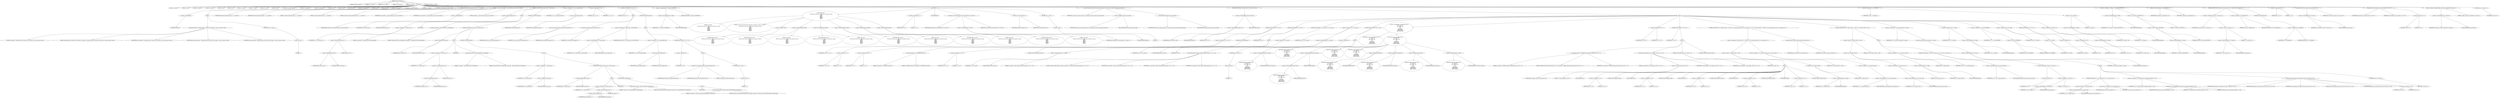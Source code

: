 digraph hostapd_notif_assoc {  
"1000123" [label = "(METHOD,hostapd_notif_assoc)" ]
"1000124" [label = "(PARAM,hostapd_data *hapd)" ]
"1000125" [label = "(PARAM,const u8 *addr)" ]
"1000126" [label = "(PARAM,const u8 *req_ies)" ]
"1000127" [label = "(PARAM,size_t req_ies_len)" ]
"1000128" [label = "(PARAM,int reassoc)" ]
"1000129" [label = "(BLOCK,,)" ]
"1000130" [label = "(LOCAL,v10: const u8 *)" ]
"1000131" [label = "(LOCAL,v11: size_t)" ]
"1000132" [label = "(LOCAL,v12: sta_info *)" ]
"1000133" [label = "(LOCAL,v13: sta_info *)" ]
"1000134" [label = "(LOCAL,v14: int)" ]
"1000135" [label = "(LOCAL,v15: int)" ]
"1000136" [label = "(LOCAL,v16: __int64)" ]
"1000137" [label = "(LOCAL,v17: __int64)" ]
"1000138" [label = "(LOCAL,v18: __int64)" ]
"1000139" [label = "(LOCAL,v19: bool)" ]
"1000140" [label = "(LOCAL,v20: wpa_state_machine *)" ]
"1000141" [label = "(LOCAL,v21: unsigned int)" ]
"1000142" [label = "(LOCAL,v22: unsigned int)" ]
"1000143" [label = "(LOCAL,v23: u8 *)" ]
"1000144" [label = "(LOCAL,v25: int)" ]
"1000145" [label = "(LOCAL,v26: u32)" ]
"1000146" [label = "(LOCAL,v27: unsigned int)" ]
"1000147" [label = "(LOCAL,v28: int)" ]
"1000148" [label = "(LOCAL,v29: int)" ]
"1000149" [label = "(LOCAL,v30: wpa_event)" ]
"1000150" [label = "(LOCAL,elems: ieee802_11_elems)" ]
"1000151" [label = "(LOCAL,buf: u8 [ 1064 ])" ]
"1000152" [label = "(CONTROL_STRUCTURE,if ( !addr ),if ( !addr ))" ]
"1000153" [label = "(<operator>.logicalNot,!addr)" ]
"1000154" [label = "(IDENTIFIER,addr,!addr)" ]
"1000155" [label = "(BLOCK,,)" ]
"1000156" [label = "(wpa_printf,wpa_printf(2, \"hostapd_notif_assoc: Skip event with no address\", req_ies, req_ies_len, reassoc))" ]
"1000157" [label = "(LITERAL,2,wpa_printf(2, \"hostapd_notif_assoc: Skip event with no address\", req_ies, req_ies_len, reassoc))" ]
"1000158" [label = "(LITERAL,\"hostapd_notif_assoc: Skip event with no address\",wpa_printf(2, \"hostapd_notif_assoc: Skip event with no address\", req_ies, req_ies_len, reassoc))" ]
"1000159" [label = "(IDENTIFIER,req_ies,wpa_printf(2, \"hostapd_notif_assoc: Skip event with no address\", req_ies, req_ies_len, reassoc))" ]
"1000160" [label = "(IDENTIFIER,req_ies_len,wpa_printf(2, \"hostapd_notif_assoc: Skip event with no address\", req_ies, req_ies_len, reassoc))" ]
"1000161" [label = "(IDENTIFIER,reassoc,wpa_printf(2, \"hostapd_notif_assoc: Skip event with no address\", req_ies, req_ies_len, reassoc))" ]
"1000162" [label = "(RETURN,return -1;,return -1;)" ]
"1000163" [label = "(<operator>.minus,-1)" ]
"1000164" [label = "(LITERAL,1,-1)" ]
"1000165" [label = "(hostapd_logger,hostapd_logger(hapd, addr, 1u, 2, \"associated\"))" ]
"1000166" [label = "(IDENTIFIER,hapd,hostapd_logger(hapd, addr, 1u, 2, \"associated\"))" ]
"1000167" [label = "(IDENTIFIER,addr,hostapd_logger(hapd, addr, 1u, 2, \"associated\"))" ]
"1000168" [label = "(LITERAL,1u,hostapd_logger(hapd, addr, 1u, 2, \"associated\"))" ]
"1000169" [label = "(LITERAL,2,hostapd_logger(hapd, addr, 1u, 2, \"associated\"))" ]
"1000170" [label = "(LITERAL,\"associated\",hostapd_logger(hapd, addr, 1u, 2, \"associated\"))" ]
"1000171" [label = "(ieee802_11_parse_elems,ieee802_11_parse_elems(req_ies, req_ies_len, &elems, 0))" ]
"1000172" [label = "(IDENTIFIER,req_ies,ieee802_11_parse_elems(req_ies, req_ies_len, &elems, 0))" ]
"1000173" [label = "(IDENTIFIER,req_ies_len,ieee802_11_parse_elems(req_ies, req_ies_len, &elems, 0))" ]
"1000174" [label = "(<operator>.addressOf,&elems)" ]
"1000175" [label = "(IDENTIFIER,elems,ieee802_11_parse_elems(req_ies, req_ies_len, &elems, 0))" ]
"1000176" [label = "(LITERAL,0,ieee802_11_parse_elems(req_ies, req_ies_len, &elems, 0))" ]
"1000177" [label = "(CONTROL_STRUCTURE,if ( elems.wps_ie ),if ( elems.wps_ie ))" ]
"1000178" [label = "(<operator>.fieldAccess,elems.wps_ie)" ]
"1000179" [label = "(IDENTIFIER,elems,if ( elems.wps_ie ))" ]
"1000180" [label = "(FIELD_IDENTIFIER,wps_ie,wps_ie)" ]
"1000181" [label = "(BLOCK,,)" ]
"1000182" [label = "(<operator>.assignment,v10 = elems.wps_ie - 2)" ]
"1000183" [label = "(IDENTIFIER,v10,v10 = elems.wps_ie - 2)" ]
"1000184" [label = "(<operator>.subtraction,elems.wps_ie - 2)" ]
"1000185" [label = "(<operator>.fieldAccess,elems.wps_ie)" ]
"1000186" [label = "(IDENTIFIER,elems,elems.wps_ie - 2)" ]
"1000187" [label = "(FIELD_IDENTIFIER,wps_ie,wps_ie)" ]
"1000188" [label = "(LITERAL,2,elems.wps_ie - 2)" ]
"1000189" [label = "(IDENTIFIER,L,)" ]
"1000190" [label = "(wpa_printf,wpa_printf(2, \"STA included WPS IE in (Re)AssocReq\"))" ]
"1000191" [label = "(LITERAL,2,wpa_printf(2, \"STA included WPS IE in (Re)AssocReq\"))" ]
"1000192" [label = "(LITERAL,\"STA included WPS IE in (Re)AssocReq\",wpa_printf(2, \"STA included WPS IE in (Re)AssocReq\"))" ]
"1000193" [label = "(CONTROL_STRUCTURE,else,else)" ]
"1000194" [label = "(CONTROL_STRUCTURE,if ( elems.rsn_ie ),if ( elems.rsn_ie ))" ]
"1000195" [label = "(<operator>.fieldAccess,elems.rsn_ie)" ]
"1000196" [label = "(IDENTIFIER,elems,if ( elems.rsn_ie ))" ]
"1000197" [label = "(FIELD_IDENTIFIER,rsn_ie,rsn_ie)" ]
"1000198" [label = "(BLOCK,,)" ]
"1000199" [label = "(<operator>.assignment,v10 = elems.rsn_ie - 2)" ]
"1000200" [label = "(IDENTIFIER,v10,v10 = elems.rsn_ie - 2)" ]
"1000201" [label = "(<operator>.subtraction,elems.rsn_ie - 2)" ]
"1000202" [label = "(<operator>.fieldAccess,elems.rsn_ie)" ]
"1000203" [label = "(IDENTIFIER,elems,elems.rsn_ie - 2)" ]
"1000204" [label = "(FIELD_IDENTIFIER,rsn_ie,rsn_ie)" ]
"1000205" [label = "(LITERAL,2,elems.rsn_ie - 2)" ]
"1000206" [label = "(IDENTIFIER,L,)" ]
"1000207" [label = "(wpa_printf,wpa_printf(2, \"STA included RSN IE in (Re)AssocReq\"))" ]
"1000208" [label = "(LITERAL,2,wpa_printf(2, \"STA included RSN IE in (Re)AssocReq\"))" ]
"1000209" [label = "(LITERAL,\"STA included RSN IE in (Re)AssocReq\",wpa_printf(2, \"STA included RSN IE in (Re)AssocReq\"))" ]
"1000210" [label = "(CONTROL_STRUCTURE,else,else)" ]
"1000211" [label = "(BLOCK,,)" ]
"1000212" [label = "(<operator>.assignment,v10 = elems.wpa_ie)" ]
"1000213" [label = "(IDENTIFIER,v10,v10 = elems.wpa_ie)" ]
"1000214" [label = "(<operator>.fieldAccess,elems.wpa_ie)" ]
"1000215" [label = "(IDENTIFIER,elems,v10 = elems.wpa_ie)" ]
"1000216" [label = "(FIELD_IDENTIFIER,wpa_ie,wpa_ie)" ]
"1000217" [label = "(CONTROL_STRUCTURE,if ( elems.wpa_ie ),if ( elems.wpa_ie ))" ]
"1000218" [label = "(<operator>.fieldAccess,elems.wpa_ie)" ]
"1000219" [label = "(IDENTIFIER,elems,if ( elems.wpa_ie ))" ]
"1000220" [label = "(FIELD_IDENTIFIER,wpa_ie,wpa_ie)" ]
"1000221" [label = "(BLOCK,,)" ]
"1000222" [label = "(<operator>.assignment,v10 = elems.wpa_ie - 2)" ]
"1000223" [label = "(IDENTIFIER,v10,v10 = elems.wpa_ie - 2)" ]
"1000224" [label = "(<operator>.subtraction,elems.wpa_ie - 2)" ]
"1000225" [label = "(<operator>.fieldAccess,elems.wpa_ie)" ]
"1000226" [label = "(IDENTIFIER,elems,elems.wpa_ie - 2)" ]
"1000227" [label = "(FIELD_IDENTIFIER,wpa_ie,wpa_ie)" ]
"1000228" [label = "(LITERAL,2,elems.wpa_ie - 2)" ]
"1000229" [label = "(IDENTIFIER,L,)" ]
"1000230" [label = "(wpa_printf,wpa_printf(2, \"STA included WPA IE in (Re)AssocReq\"))" ]
"1000231" [label = "(LITERAL,2,wpa_printf(2, \"STA included WPA IE in (Re)AssocReq\"))" ]
"1000232" [label = "(LITERAL,\"STA included WPA IE in (Re)AssocReq\",wpa_printf(2, \"STA included WPA IE in (Re)AssocReq\"))" ]
"1000233" [label = "(CONTROL_STRUCTURE,else,else)" ]
"1000234" [label = "(BLOCK,,)" ]
"1000235" [label = "(IDENTIFIER,L,)" ]
"1000236" [label = "(wpa_printf,wpa_printf(2, \"STA did not include WPS/RSN/WPA IE in (Re)AssocReq\"))" ]
"1000237" [label = "(LITERAL,2,wpa_printf(2, \"STA did not include WPS/RSN/WPA IE in (Re)AssocReq\"))" ]
"1000238" [label = "(LITERAL,\"STA did not include WPS/RSN/WPA IE in (Re)AssocReq\",wpa_printf(2, \"STA did not include WPS/RSN/WPA IE in (Re)AssocReq\"))" ]
"1000239" [label = "(<operator>.assignment,v12 = ap_get_sta(hapd, addr))" ]
"1000240" [label = "(IDENTIFIER,v12,v12 = ap_get_sta(hapd, addr))" ]
"1000241" [label = "(ap_get_sta,ap_get_sta(hapd, addr))" ]
"1000242" [label = "(IDENTIFIER,hapd,ap_get_sta(hapd, addr))" ]
"1000243" [label = "(IDENTIFIER,addr,ap_get_sta(hapd, addr))" ]
"1000244" [label = "(<operator>.assignment,v13 = v12)" ]
"1000245" [label = "(IDENTIFIER,v13,v13 = v12)" ]
"1000246" [label = "(IDENTIFIER,v12,v13 = v12)" ]
"1000247" [label = "(CONTROL_STRUCTURE,if ( v12 ),if ( v12 ))" ]
"1000248" [label = "(IDENTIFIER,v12,if ( v12 ))" ]
"1000249" [label = "(BLOCK,,)" ]
"1000250" [label = "(ap_sta_no_session_timeout,ap_sta_no_session_timeout(hapd, v12))" ]
"1000251" [label = "(IDENTIFIER,hapd,ap_sta_no_session_timeout(hapd, v12))" ]
"1000252" [label = "(IDENTIFIER,v12,ap_sta_no_session_timeout(hapd, v12))" ]
"1000253" [label = "(accounting_sta_stop,accounting_sta_stop(hapd, v13))" ]
"1000254" [label = "(IDENTIFIER,hapd,accounting_sta_stop(hapd, v13))" ]
"1000255" [label = "(IDENTIFIER,v13,accounting_sta_stop(hapd, v13))" ]
"1000256" [label = "(<operator>.assignment,v13->timeout_next = STA_NULLFUNC)" ]
"1000257" [label = "(<operator>.indirectFieldAccess,v13->timeout_next)" ]
"1000258" [label = "(IDENTIFIER,v13,v13->timeout_next = STA_NULLFUNC)" ]
"1000259" [label = "(FIELD_IDENTIFIER,timeout_next,timeout_next)" ]
"1000260" [label = "(IDENTIFIER,STA_NULLFUNC,v13->timeout_next = STA_NULLFUNC)" ]
"1000261" [label = "(CONTROL_STRUCTURE,else,else)" ]
"1000262" [label = "(BLOCK,,)" ]
"1000263" [label = "(<operator>.assignment,v13 = ap_sta_add(hapd, addr))" ]
"1000264" [label = "(IDENTIFIER,v13,v13 = ap_sta_add(hapd, addr))" ]
"1000265" [label = "(ap_sta_add,ap_sta_add(hapd, addr))" ]
"1000266" [label = "(IDENTIFIER,hapd,ap_sta_add(hapd, addr))" ]
"1000267" [label = "(IDENTIFIER,addr,ap_sta_add(hapd, addr))" ]
"1000268" [label = "(CONTROL_STRUCTURE,if ( !v13 ),if ( !v13 ))" ]
"1000269" [label = "(<operator>.logicalNot,!v13)" ]
"1000270" [label = "(IDENTIFIER,v13,!v13)" ]
"1000271" [label = "(BLOCK,,)" ]
"1000272" [label = "(hostapd_drv_sta_disassoc,hostapd_drv_sta_disassoc(hapd, addr, 5))" ]
"1000273" [label = "(IDENTIFIER,hapd,hostapd_drv_sta_disassoc(hapd, addr, 5))" ]
"1000274" [label = "(IDENTIFIER,addr,hostapd_drv_sta_disassoc(hapd, addr, 5))" ]
"1000275" [label = "(LITERAL,5,hostapd_drv_sta_disassoc(hapd, addr, 5))" ]
"1000276" [label = "(RETURN,return -1;,return -1;)" ]
"1000277" [label = "(<operator>.minus,-1)" ]
"1000278" [label = "(LITERAL,1,-1)" ]
"1000279" [label = "(<operators>.assignmentAnd,v13->flags &= 0xFFFECFFF)" ]
"1000280" [label = "(<operator>.indirectFieldAccess,v13->flags)" ]
"1000281" [label = "(IDENTIFIER,v13,v13->flags &= 0xFFFECFFF)" ]
"1000282" [label = "(FIELD_IDENTIFIER,flags,flags)" ]
"1000283" [label = "(LITERAL,0xFFFECFFF,v13->flags &= 0xFFFECFFF)" ]
"1000284" [label = "(BLOCK,,)" ]
"1000285" [label = "(wpa_printf,wpa_printf(\n      3,\n      \"STA %02x:%02x:%02x:%02x:%02x:%02x not allowed to connect\",\n      *addr,\n      addr[1],\n      addr[2],\n      addr[3],\n      addr[4],\n      addr[5]))" ]
"1000286" [label = "(LITERAL,3,wpa_printf(\n      3,\n      \"STA %02x:%02x:%02x:%02x:%02x:%02x not allowed to connect\",\n      *addr,\n      addr[1],\n      addr[2],\n      addr[3],\n      addr[4],\n      addr[5]))" ]
"1000287" [label = "(LITERAL,\"STA %02x:%02x:%02x:%02x:%02x:%02x not allowed to connect\",wpa_printf(\n      3,\n      \"STA %02x:%02x:%02x:%02x:%02x:%02x not allowed to connect\",\n      *addr,\n      addr[1],\n      addr[2],\n      addr[3],\n      addr[4],\n      addr[5]))" ]
"1000288" [label = "(<operator>.indirection,*addr)" ]
"1000289" [label = "(IDENTIFIER,addr,wpa_printf(\n      3,\n      \"STA %02x:%02x:%02x:%02x:%02x:%02x not allowed to connect\",\n      *addr,\n      addr[1],\n      addr[2],\n      addr[3],\n      addr[4],\n      addr[5]))" ]
"1000290" [label = "(<operator>.indirectIndexAccess,addr[1])" ]
"1000291" [label = "(IDENTIFIER,addr,wpa_printf(\n      3,\n      \"STA %02x:%02x:%02x:%02x:%02x:%02x not allowed to connect\",\n      *addr,\n      addr[1],\n      addr[2],\n      addr[3],\n      addr[4],\n      addr[5]))" ]
"1000292" [label = "(LITERAL,1,wpa_printf(\n      3,\n      \"STA %02x:%02x:%02x:%02x:%02x:%02x not allowed to connect\",\n      *addr,\n      addr[1],\n      addr[2],\n      addr[3],\n      addr[4],\n      addr[5]))" ]
"1000293" [label = "(<operator>.indirectIndexAccess,addr[2])" ]
"1000294" [label = "(IDENTIFIER,addr,wpa_printf(\n      3,\n      \"STA %02x:%02x:%02x:%02x:%02x:%02x not allowed to connect\",\n      *addr,\n      addr[1],\n      addr[2],\n      addr[3],\n      addr[4],\n      addr[5]))" ]
"1000295" [label = "(LITERAL,2,wpa_printf(\n      3,\n      \"STA %02x:%02x:%02x:%02x:%02x:%02x not allowed to connect\",\n      *addr,\n      addr[1],\n      addr[2],\n      addr[3],\n      addr[4],\n      addr[5]))" ]
"1000296" [label = "(<operator>.indirectIndexAccess,addr[3])" ]
"1000297" [label = "(IDENTIFIER,addr,wpa_printf(\n      3,\n      \"STA %02x:%02x:%02x:%02x:%02x:%02x not allowed to connect\",\n      *addr,\n      addr[1],\n      addr[2],\n      addr[3],\n      addr[4],\n      addr[5]))" ]
"1000298" [label = "(LITERAL,3,wpa_printf(\n      3,\n      \"STA %02x:%02x:%02x:%02x:%02x:%02x not allowed to connect\",\n      *addr,\n      addr[1],\n      addr[2],\n      addr[3],\n      addr[4],\n      addr[5]))" ]
"1000299" [label = "(<operator>.indirectIndexAccess,addr[4])" ]
"1000300" [label = "(IDENTIFIER,addr,wpa_printf(\n      3,\n      \"STA %02x:%02x:%02x:%02x:%02x:%02x not allowed to connect\",\n      *addr,\n      addr[1],\n      addr[2],\n      addr[3],\n      addr[4],\n      addr[5]))" ]
"1000301" [label = "(LITERAL,4,wpa_printf(\n      3,\n      \"STA %02x:%02x:%02x:%02x:%02x:%02x not allowed to connect\",\n      *addr,\n      addr[1],\n      addr[2],\n      addr[3],\n      addr[4],\n      addr[5]))" ]
"1000302" [label = "(<operator>.indirectIndexAccess,addr[5])" ]
"1000303" [label = "(IDENTIFIER,addr,wpa_printf(\n      3,\n      \"STA %02x:%02x:%02x:%02x:%02x:%02x not allowed to connect\",\n      *addr,\n      addr[1],\n      addr[2],\n      addr[3],\n      addr[4],\n      addr[5]))" ]
"1000304" [label = "(LITERAL,5,wpa_printf(\n      3,\n      \"STA %02x:%02x:%02x:%02x:%02x:%02x not allowed to connect\",\n      *addr,\n      addr[1],\n      addr[2],\n      addr[3],\n      addr[4],\n      addr[5]))" ]
"1000305" [label = "(<operator>.assignment,v14 = 1)" ]
"1000306" [label = "(IDENTIFIER,v14,v14 = 1)" ]
"1000307" [label = "(LITERAL,1,v14 = 1)" ]
"1000308" [label = "(JUMP_TARGET,fail)" ]
"1000309" [label = "(hostapd_drv_sta_disassoc,hostapd_drv_sta_disassoc(hapd, v13->addr, v14))" ]
"1000310" [label = "(IDENTIFIER,hapd,hostapd_drv_sta_disassoc(hapd, v13->addr, v14))" ]
"1000311" [label = "(<operator>.indirectFieldAccess,v13->addr)" ]
"1000312" [label = "(IDENTIFIER,v13,hostapd_drv_sta_disassoc(hapd, v13->addr, v14))" ]
"1000313" [label = "(FIELD_IDENTIFIER,addr,addr)" ]
"1000314" [label = "(IDENTIFIER,v14,hostapd_drv_sta_disassoc(hapd, v13->addr, v14))" ]
"1000315" [label = "(ap_free_sta,ap_free_sta(hapd, v13))" ]
"1000316" [label = "(IDENTIFIER,hapd,ap_free_sta(hapd, v13))" ]
"1000317" [label = "(IDENTIFIER,v13,ap_free_sta(hapd, v13))" ]
"1000318" [label = "(RETURN,return -1;,return -1;)" ]
"1000319" [label = "(<operator>.minus,-1)" ]
"1000320" [label = "(LITERAL,1,-1)" ]
"1000321" [label = "(ap_copy_sta_supp_op_classes,ap_copy_sta_supp_op_classes(v13, elems.supp_op_classes, elems.supp_op_classes_len))" ]
"1000322" [label = "(IDENTIFIER,v13,ap_copy_sta_supp_op_classes(v13, elems.supp_op_classes, elems.supp_op_classes_len))" ]
"1000323" [label = "(<operator>.fieldAccess,elems.supp_op_classes)" ]
"1000324" [label = "(IDENTIFIER,elems,ap_copy_sta_supp_op_classes(v13, elems.supp_op_classes, elems.supp_op_classes_len))" ]
"1000325" [label = "(FIELD_IDENTIFIER,supp_op_classes,supp_op_classes)" ]
"1000326" [label = "(<operator>.fieldAccess,elems.supp_op_classes_len)" ]
"1000327" [label = "(IDENTIFIER,elems,ap_copy_sta_supp_op_classes(v13, elems.supp_op_classes, elems.supp_op_classes_len))" ]
"1000328" [label = "(FIELD_IDENTIFIER,supp_op_classes_len,supp_op_classes_len)" ]
"1000329" [label = "(CONTROL_STRUCTURE,if ( hapd->conf->wpa ),if ( hapd->conf->wpa ))" ]
"1000330" [label = "(<operator>.indirectFieldAccess,hapd->conf->wpa)" ]
"1000331" [label = "(<operator>.indirectFieldAccess,hapd->conf)" ]
"1000332" [label = "(IDENTIFIER,hapd,if ( hapd->conf->wpa ))" ]
"1000333" [label = "(FIELD_IDENTIFIER,conf,conf)" ]
"1000334" [label = "(FIELD_IDENTIFIER,wpa,wpa)" ]
"1000335" [label = "(BLOCK,,)" ]
"1000336" [label = "(CONTROL_STRUCTURE,if ( v10 ),if ( v10 ))" ]
"1000337" [label = "(IDENTIFIER,v10,if ( v10 ))" ]
"1000338" [label = "(<operator>.assignment,v19 = v11 == 0)" ]
"1000339" [label = "(IDENTIFIER,v19,v19 = v11 == 0)" ]
"1000340" [label = "(<operator>.equals,v11 == 0)" ]
"1000341" [label = "(IDENTIFIER,v11,v11 == 0)" ]
"1000342" [label = "(LITERAL,0,v11 == 0)" ]
"1000343" [label = "(CONTROL_STRUCTURE,else,else)" ]
"1000344" [label = "(<operator>.assignment,v19 = 1)" ]
"1000345" [label = "(IDENTIFIER,v19,v19 = 1)" ]
"1000346" [label = "(LITERAL,1,v19 = 1)" ]
"1000347" [label = "(CONTROL_STRUCTURE,if ( v19 ),if ( v19 ))" ]
"1000348" [label = "(IDENTIFIER,v19,if ( v19 ))" ]
"1000349" [label = "(BLOCK,,)" ]
"1000350" [label = "(wpa_printf,wpa_printf(2, \"No WPA/RSN IE from STA\"))" ]
"1000351" [label = "(LITERAL,2,wpa_printf(2, \"No WPA/RSN IE from STA\"))" ]
"1000352" [label = "(LITERAL,\"No WPA/RSN IE from STA\",wpa_printf(2, \"No WPA/RSN IE from STA\"))" ]
"1000353" [label = "(<operator>.assignment,v14 = 13)" ]
"1000354" [label = "(IDENTIFIER,v14,v14 = 13)" ]
"1000355" [label = "(LITERAL,13,v14 = 13)" ]
"1000356" [label = "(CONTROL_STRUCTURE,goto fail;,goto fail;)" ]
"1000357" [label = "(CONTROL_STRUCTURE,if ( !v13->wpa_sm ),if ( !v13->wpa_sm ))" ]
"1000358" [label = "(<operator>.logicalNot,!v13->wpa_sm)" ]
"1000359" [label = "(<operator>.indirectFieldAccess,v13->wpa_sm)" ]
"1000360" [label = "(IDENTIFIER,v13,!v13->wpa_sm)" ]
"1000361" [label = "(FIELD_IDENTIFIER,wpa_sm,wpa_sm)" ]
"1000362" [label = "(<operator>.assignment,v20 = v13->wpa_sm)" ]
"1000363" [label = "(IDENTIFIER,v20,v20 = v13->wpa_sm)" ]
"1000364" [label = "(<operator>.indirectFieldAccess,v13->wpa_sm)" ]
"1000365" [label = "(IDENTIFIER,v13,v20 = v13->wpa_sm)" ]
"1000366" [label = "(FIELD_IDENTIFIER,wpa_sm,wpa_sm)" ]
"1000367" [label = "(CONTROL_STRUCTURE,if ( !v20 ),if ( !v20 ))" ]
"1000368" [label = "(<operator>.logicalNot,!v20)" ]
"1000369" [label = "(IDENTIFIER,v20,!v20)" ]
"1000370" [label = "(BLOCK,,)" ]
"1000371" [label = "(wpa_printf,wpa_printf(5, \"Failed to initialize WPA state machine\", v16, v17, v18))" ]
"1000372" [label = "(LITERAL,5,wpa_printf(5, \"Failed to initialize WPA state machine\", v16, v17, v18))" ]
"1000373" [label = "(LITERAL,\"Failed to initialize WPA state machine\",wpa_printf(5, \"Failed to initialize WPA state machine\", v16, v17, v18))" ]
"1000374" [label = "(IDENTIFIER,v16,wpa_printf(5, \"Failed to initialize WPA state machine\", v16, v17, v18))" ]
"1000375" [label = "(IDENTIFIER,v17,wpa_printf(5, \"Failed to initialize WPA state machine\", v16, v17, v18))" ]
"1000376" [label = "(IDENTIFIER,v18,wpa_printf(5, \"Failed to initialize WPA state machine\", v16, v17, v18))" ]
"1000377" [label = "(RETURN,return -1;,return -1;)" ]
"1000378" [label = "(<operator>.minus,-1)" ]
"1000379" [label = "(LITERAL,1,-1)" ]
"1000380" [label = "(<operator>.assignment,v21 = wpa_validate_wpa_ie(\n            hapd->wpa_auth,\n            v20,\n            hapd->iface->freq,\n            v10,\n            v11,\n            elems.mdie,\n            elems.mdie_len,\n            elems.owe_dh,\n            elems.owe_dh_len))" ]
"1000381" [label = "(IDENTIFIER,v21,v21 = wpa_validate_wpa_ie(\n            hapd->wpa_auth,\n            v20,\n            hapd->iface->freq,\n            v10,\n            v11,\n            elems.mdie,\n            elems.mdie_len,\n            elems.owe_dh,\n            elems.owe_dh_len))" ]
"1000382" [label = "(wpa_validate_wpa_ie,wpa_validate_wpa_ie(\n            hapd->wpa_auth,\n            v20,\n            hapd->iface->freq,\n            v10,\n            v11,\n            elems.mdie,\n            elems.mdie_len,\n            elems.owe_dh,\n            elems.owe_dh_len))" ]
"1000383" [label = "(<operator>.indirectFieldAccess,hapd->wpa_auth)" ]
"1000384" [label = "(IDENTIFIER,hapd,wpa_validate_wpa_ie(\n            hapd->wpa_auth,\n            v20,\n            hapd->iface->freq,\n            v10,\n            v11,\n            elems.mdie,\n            elems.mdie_len,\n            elems.owe_dh,\n            elems.owe_dh_len))" ]
"1000385" [label = "(FIELD_IDENTIFIER,wpa_auth,wpa_auth)" ]
"1000386" [label = "(IDENTIFIER,v20,wpa_validate_wpa_ie(\n            hapd->wpa_auth,\n            v20,\n            hapd->iface->freq,\n            v10,\n            v11,\n            elems.mdie,\n            elems.mdie_len,\n            elems.owe_dh,\n            elems.owe_dh_len))" ]
"1000387" [label = "(<operator>.indirectFieldAccess,hapd->iface->freq)" ]
"1000388" [label = "(<operator>.indirectFieldAccess,hapd->iface)" ]
"1000389" [label = "(IDENTIFIER,hapd,wpa_validate_wpa_ie(\n            hapd->wpa_auth,\n            v20,\n            hapd->iface->freq,\n            v10,\n            v11,\n            elems.mdie,\n            elems.mdie_len,\n            elems.owe_dh,\n            elems.owe_dh_len))" ]
"1000390" [label = "(FIELD_IDENTIFIER,iface,iface)" ]
"1000391" [label = "(FIELD_IDENTIFIER,freq,freq)" ]
"1000392" [label = "(IDENTIFIER,v10,wpa_validate_wpa_ie(\n            hapd->wpa_auth,\n            v20,\n            hapd->iface->freq,\n            v10,\n            v11,\n            elems.mdie,\n            elems.mdie_len,\n            elems.owe_dh,\n            elems.owe_dh_len))" ]
"1000393" [label = "(IDENTIFIER,v11,wpa_validate_wpa_ie(\n            hapd->wpa_auth,\n            v20,\n            hapd->iface->freq,\n            v10,\n            v11,\n            elems.mdie,\n            elems.mdie_len,\n            elems.owe_dh,\n            elems.owe_dh_len))" ]
"1000394" [label = "(<operator>.fieldAccess,elems.mdie)" ]
"1000395" [label = "(IDENTIFIER,elems,wpa_validate_wpa_ie(\n            hapd->wpa_auth,\n            v20,\n            hapd->iface->freq,\n            v10,\n            v11,\n            elems.mdie,\n            elems.mdie_len,\n            elems.owe_dh,\n            elems.owe_dh_len))" ]
"1000396" [label = "(FIELD_IDENTIFIER,mdie,mdie)" ]
"1000397" [label = "(<operator>.fieldAccess,elems.mdie_len)" ]
"1000398" [label = "(IDENTIFIER,elems,wpa_validate_wpa_ie(\n            hapd->wpa_auth,\n            v20,\n            hapd->iface->freq,\n            v10,\n            v11,\n            elems.mdie,\n            elems.mdie_len,\n            elems.owe_dh,\n            elems.owe_dh_len))" ]
"1000399" [label = "(FIELD_IDENTIFIER,mdie_len,mdie_len)" ]
"1000400" [label = "(<operator>.fieldAccess,elems.owe_dh)" ]
"1000401" [label = "(IDENTIFIER,elems,wpa_validate_wpa_ie(\n            hapd->wpa_auth,\n            v20,\n            hapd->iface->freq,\n            v10,\n            v11,\n            elems.mdie,\n            elems.mdie_len,\n            elems.owe_dh,\n            elems.owe_dh_len))" ]
"1000402" [label = "(FIELD_IDENTIFIER,owe_dh,owe_dh)" ]
"1000403" [label = "(<operator>.fieldAccess,elems.owe_dh_len)" ]
"1000404" [label = "(IDENTIFIER,elems,wpa_validate_wpa_ie(\n            hapd->wpa_auth,\n            v20,\n            hapd->iface->freq,\n            v10,\n            v11,\n            elems.mdie,\n            elems.mdie_len,\n            elems.owe_dh,\n            elems.owe_dh_len))" ]
"1000405" [label = "(FIELD_IDENTIFIER,owe_dh_len,owe_dh_len)" ]
"1000406" [label = "(<operator>.assignment,v22 = v21)" ]
"1000407" [label = "(IDENTIFIER,v22,v22 = v21)" ]
"1000408" [label = "(IDENTIFIER,v21,v22 = v21)" ]
"1000409" [label = "(CONTROL_STRUCTURE,if ( v21 ),if ( v21 ))" ]
"1000410" [label = "(IDENTIFIER,v21,if ( v21 ))" ]
"1000411" [label = "(BLOCK,,)" ]
"1000412" [label = "(wpa_printf,wpa_printf(2, \"WPA/RSN information element rejected? (res %u)\", v21))" ]
"1000413" [label = "(LITERAL,2,wpa_printf(2, \"WPA/RSN information element rejected? (res %u)\", v21))" ]
"1000414" [label = "(LITERAL,\"WPA/RSN information element rejected? (res %u)\",wpa_printf(2, \"WPA/RSN information element rejected? (res %u)\", v21))" ]
"1000415" [label = "(IDENTIFIER,v21,wpa_printf(2, \"WPA/RSN information element rejected? (res %u)\", v21))" ]
"1000416" [label = "(wpa_hexdump,wpa_hexdump(2, (const unsigned __int8 *)\"IE\", v10, v11))" ]
"1000417" [label = "(LITERAL,2,wpa_hexdump(2, (const unsigned __int8 *)\"IE\", v10, v11))" ]
"1000418" [label = "(<operator>.cast,(const unsigned __int8 *)\"IE\")" ]
"1000419" [label = "(UNKNOWN,const unsigned __int8 *,const unsigned __int8 *)" ]
"1000420" [label = "(LITERAL,\"IE\",(const unsigned __int8 *)\"IE\")" ]
"1000421" [label = "(IDENTIFIER,v10,wpa_hexdump(2, (const unsigned __int8 *)\"IE\", v10, v11))" ]
"1000422" [label = "(IDENTIFIER,v11,wpa_hexdump(2, (const unsigned __int8 *)\"IE\", v10, v11))" ]
"1000423" [label = "(CONTROL_STRUCTURE,switch ( v22 ),switch ( v22 ))" ]
"1000424" [label = "(IDENTIFIER,v22,switch ( v22 ))" ]
"1000425" [label = "(BLOCK,,)" ]
"1000426" [label = "(JUMP_TARGET,case 2u)" ]
"1000427" [label = "(<operator>.assignment,v14 = 18)" ]
"1000428" [label = "(IDENTIFIER,v14,v14 = 18)" ]
"1000429" [label = "(LITERAL,18,v14 = 18)" ]
"1000430" [label = "(CONTROL_STRUCTURE,break;,break;)" ]
"1000431" [label = "(JUMP_TARGET,case 3u)" ]
"1000432" [label = "(<operator>.assignment,v14 = 19)" ]
"1000433" [label = "(IDENTIFIER,v14,v14 = 19)" ]
"1000434" [label = "(LITERAL,19,v14 = 19)" ]
"1000435" [label = "(CONTROL_STRUCTURE,break;,break;)" ]
"1000436" [label = "(JUMP_TARGET,case 4u)" ]
"1000437" [label = "(<operator>.assignment,v14 = 20)" ]
"1000438" [label = "(IDENTIFIER,v14,v14 = 20)" ]
"1000439" [label = "(LITERAL,20,v14 = 20)" ]
"1000440" [label = "(CONTROL_STRUCTURE,break;,break;)" ]
"1000441" [label = "(JUMP_TARGET,case 8u)" ]
"1000442" [label = "(<operator>.assignment,v14 = 24)" ]
"1000443" [label = "(IDENTIFIER,v14,v14 = 24)" ]
"1000444" [label = "(LITERAL,24,v14 = 24)" ]
"1000445" [label = "(CONTROL_STRUCTURE,break;,break;)" ]
"1000446" [label = "(JUMP_TARGET,default)" ]
"1000447" [label = "(<operator>.assignment,v14 = 13)" ]
"1000448" [label = "(IDENTIFIER,v14,v14 = 13)" ]
"1000449" [label = "(LITERAL,13,v14 = 13)" ]
"1000450" [label = "(CONTROL_STRUCTURE,break;,break;)" ]
"1000451" [label = "(CONTROL_STRUCTURE,goto fail;,goto fail;)" ]
"1000452" [label = "(CONTROL_STRUCTURE,if ( (v13->flags & 0x402) == 1026 && !v13->sa_query_timed_out && v13->sa_query_count > 0 ),if ( (v13->flags & 0x402) == 1026 && !v13->sa_query_timed_out && v13->sa_query_count > 0 ))" ]
"1000453" [label = "(<operator>.logicalAnd,(v13->flags & 0x402) == 1026 && !v13->sa_query_timed_out && v13->sa_query_count > 0)" ]
"1000454" [label = "(<operator>.equals,(v13->flags & 0x402) == 1026)" ]
"1000455" [label = "(<operator>.and,v13->flags & 0x402)" ]
"1000456" [label = "(<operator>.indirectFieldAccess,v13->flags)" ]
"1000457" [label = "(IDENTIFIER,v13,v13->flags & 0x402)" ]
"1000458" [label = "(FIELD_IDENTIFIER,flags,flags)" ]
"1000459" [label = "(LITERAL,0x402,v13->flags & 0x402)" ]
"1000460" [label = "(LITERAL,1026,(v13->flags & 0x402) == 1026)" ]
"1000461" [label = "(<operator>.logicalAnd,!v13->sa_query_timed_out && v13->sa_query_count > 0)" ]
"1000462" [label = "(<operator>.logicalNot,!v13->sa_query_timed_out)" ]
"1000463" [label = "(<operator>.indirectFieldAccess,v13->sa_query_timed_out)" ]
"1000464" [label = "(IDENTIFIER,v13,!v13->sa_query_timed_out)" ]
"1000465" [label = "(FIELD_IDENTIFIER,sa_query_timed_out,sa_query_timed_out)" ]
"1000466" [label = "(<operator>.greaterThan,v13->sa_query_count > 0)" ]
"1000467" [label = "(<operator>.indirectFieldAccess,v13->sa_query_count)" ]
"1000468" [label = "(IDENTIFIER,v13,v13->sa_query_count > 0)" ]
"1000469" [label = "(FIELD_IDENTIFIER,sa_query_count,sa_query_count)" ]
"1000470" [label = "(LITERAL,0,v13->sa_query_count > 0)" ]
"1000471" [label = "(ap_check_sa_query_timeout,ap_check_sa_query_timeout(hapd, v13))" ]
"1000472" [label = "(IDENTIFIER,hapd,ap_check_sa_query_timeout(hapd, v13))" ]
"1000473" [label = "(IDENTIFIER,v13,ap_check_sa_query_timeout(hapd, v13))" ]
"1000474" [label = "(CONTROL_STRUCTURE,if ( (v13->flags & 0x402) == 1026 ),if ( (v13->flags & 0x402) == 1026 ))" ]
"1000475" [label = "(<operator>.equals,(v13->flags & 0x402) == 1026)" ]
"1000476" [label = "(<operator>.and,v13->flags & 0x402)" ]
"1000477" [label = "(<operator>.indirectFieldAccess,v13->flags)" ]
"1000478" [label = "(IDENTIFIER,v13,v13->flags & 0x402)" ]
"1000479" [label = "(FIELD_IDENTIFIER,flags,flags)" ]
"1000480" [label = "(LITERAL,0x402,v13->flags & 0x402)" ]
"1000481" [label = "(LITERAL,1026,(v13->flags & 0x402) == 1026)" ]
"1000482" [label = "(BLOCK,,)" ]
"1000483" [label = "(<operator>.assignment,v15 = v13->sa_query_timed_out)" ]
"1000484" [label = "(IDENTIFIER,v15,v15 = v13->sa_query_timed_out)" ]
"1000485" [label = "(<operator>.indirectFieldAccess,v13->sa_query_timed_out)" ]
"1000486" [label = "(IDENTIFIER,v13,v15 = v13->sa_query_timed_out)" ]
"1000487" [label = "(FIELD_IDENTIFIER,sa_query_timed_out,sa_query_timed_out)" ]
"1000488" [label = "(CONTROL_STRUCTURE,if ( !v15 && v13->auth_alg != 2 ),if ( !v15 && v13->auth_alg != 2 ))" ]
"1000489" [label = "(<operator>.logicalAnd,!v15 && v13->auth_alg != 2)" ]
"1000490" [label = "(<operator>.logicalNot,!v15)" ]
"1000491" [label = "(IDENTIFIER,v15,!v15)" ]
"1000492" [label = "(<operator>.notEquals,v13->auth_alg != 2)" ]
"1000493" [label = "(<operator>.indirectFieldAccess,v13->auth_alg)" ]
"1000494" [label = "(IDENTIFIER,v13,v13->auth_alg != 2)" ]
"1000495" [label = "(FIELD_IDENTIFIER,auth_alg,auth_alg)" ]
"1000496" [label = "(LITERAL,2,v13->auth_alg != 2)" ]
"1000497" [label = "(BLOCK,,)" ]
"1000498" [label = "(CONTROL_STRUCTURE,if ( !v13->sa_query_count ),if ( !v13->sa_query_count ))" ]
"1000499" [label = "(<operator>.logicalNot,!v13->sa_query_count)" ]
"1000500" [label = "(<operator>.indirectFieldAccess,v13->sa_query_count)" ]
"1000501" [label = "(IDENTIFIER,v13,!v13->sa_query_count)" ]
"1000502" [label = "(FIELD_IDENTIFIER,sa_query_count,sa_query_count)" ]
"1000503" [label = "(ap_sta_start_sa_query,ap_sta_start_sa_query(hapd, v13))" ]
"1000504" [label = "(IDENTIFIER,hapd,ap_sta_start_sa_query(hapd, v13))" ]
"1000505" [label = "(IDENTIFIER,v13,ap_sta_start_sa_query(hapd, v13))" ]
"1000506" [label = "(<operator>.assignment,v23 = hostapd_eid_assoc_comeback_time(hapd, v13, buf))" ]
"1000507" [label = "(IDENTIFIER,v23,v23 = hostapd_eid_assoc_comeback_time(hapd, v13, buf))" ]
"1000508" [label = "(hostapd_eid_assoc_comeback_time,hostapd_eid_assoc_comeback_time(hapd, v13, buf))" ]
"1000509" [label = "(IDENTIFIER,hapd,hostapd_eid_assoc_comeback_time(hapd, v13, buf))" ]
"1000510" [label = "(IDENTIFIER,v13,hostapd_eid_assoc_comeback_time(hapd, v13, buf))" ]
"1000511" [label = "(IDENTIFIER,buf,hostapd_eid_assoc_comeback_time(hapd, v13, buf))" ]
"1000512" [label = "(hostapd_sta_assoc,hostapd_sta_assoc(hapd, addr, reassoc, 0x1Eu, buf, v23 - buf))" ]
"1000513" [label = "(IDENTIFIER,hapd,hostapd_sta_assoc(hapd, addr, reassoc, 0x1Eu, buf, v23 - buf))" ]
"1000514" [label = "(IDENTIFIER,addr,hostapd_sta_assoc(hapd, addr, reassoc, 0x1Eu, buf, v23 - buf))" ]
"1000515" [label = "(IDENTIFIER,reassoc,hostapd_sta_assoc(hapd, addr, reassoc, 0x1Eu, buf, v23 - buf))" ]
"1000516" [label = "(LITERAL,0x1Eu,hostapd_sta_assoc(hapd, addr, reassoc, 0x1Eu, buf, v23 - buf))" ]
"1000517" [label = "(IDENTIFIER,buf,hostapd_sta_assoc(hapd, addr, reassoc, 0x1Eu, buf, v23 - buf))" ]
"1000518" [label = "(<operator>.subtraction,v23 - buf)" ]
"1000519" [label = "(IDENTIFIER,v23,v23 - buf)" ]
"1000520" [label = "(IDENTIFIER,buf,v23 - buf)" ]
"1000521" [label = "(RETURN,return v15;,return v15;)" ]
"1000522" [label = "(IDENTIFIER,v15,return v15;)" ]
"1000523" [label = "(<operator>.assignment,v25 = wpa_auth_uses_mfp(v13->wpa_sm))" ]
"1000524" [label = "(IDENTIFIER,v25,v25 = wpa_auth_uses_mfp(v13->wpa_sm))" ]
"1000525" [label = "(wpa_auth_uses_mfp,wpa_auth_uses_mfp(v13->wpa_sm))" ]
"1000526" [label = "(<operator>.indirectFieldAccess,v13->wpa_sm)" ]
"1000527" [label = "(IDENTIFIER,v13,wpa_auth_uses_mfp(v13->wpa_sm))" ]
"1000528" [label = "(FIELD_IDENTIFIER,wpa_sm,wpa_sm)" ]
"1000529" [label = "(<operator>.assignment,v26 = v13->flags)" ]
"1000530" [label = "(IDENTIFIER,v26,v26 = v13->flags)" ]
"1000531" [label = "(<operator>.indirectFieldAccess,v13->flags)" ]
"1000532" [label = "(IDENTIFIER,v13,v26 = v13->flags)" ]
"1000533" [label = "(FIELD_IDENTIFIER,flags,flags)" ]
"1000534" [label = "(<operator>.assignment,v27 = v26 & 0xFFFFFBFF)" ]
"1000535" [label = "(IDENTIFIER,v27,v27 = v26 & 0xFFFFFBFF)" ]
"1000536" [label = "(<operator>.and,v26 & 0xFFFFFBFF)" ]
"1000537" [label = "(IDENTIFIER,v26,v26 & 0xFFFFFBFF)" ]
"1000538" [label = "(LITERAL,0xFFFFFBFF,v26 & 0xFFFFFBFF)" ]
"1000539" [label = "(<operator>.assignment,v28 = v26 | 0x400)" ]
"1000540" [label = "(IDENTIFIER,v28,v28 = v26 | 0x400)" ]
"1000541" [label = "(<operator>.or,v26 | 0x400)" ]
"1000542" [label = "(IDENTIFIER,v26,v26 | 0x400)" ]
"1000543" [label = "(LITERAL,0x400,v26 | 0x400)" ]
"1000544" [label = "(CONTROL_STRUCTURE,if ( !v25 ),if ( !v25 ))" ]
"1000545" [label = "(<operator>.logicalNot,!v25)" ]
"1000546" [label = "(IDENTIFIER,v25,!v25)" ]
"1000547" [label = "(<operator>.assignment,v28 = v27)" ]
"1000548" [label = "(IDENTIFIER,v28,v28 = v27)" ]
"1000549" [label = "(IDENTIFIER,v27,v28 = v27)" ]
"1000550" [label = "(<operator>.assignment,v13->flags = v28)" ]
"1000551" [label = "(<operator>.indirectFieldAccess,v13->flags)" ]
"1000552" [label = "(IDENTIFIER,v13,v13->flags = v28)" ]
"1000553" [label = "(FIELD_IDENTIFIER,flags,flags)" ]
"1000554" [label = "(IDENTIFIER,v28,v13->flags = v28)" ]
"1000555" [label = "(<operator>.assignment,v29 = v13->flags & 2)" ]
"1000556" [label = "(IDENTIFIER,v29,v29 = v13->flags & 2)" ]
"1000557" [label = "(<operator>.and,v13->flags & 2)" ]
"1000558" [label = "(<operator>.indirectFieldAccess,v13->flags)" ]
"1000559" [label = "(IDENTIFIER,v13,v13->flags & 2)" ]
"1000560" [label = "(FIELD_IDENTIFIER,flags,flags)" ]
"1000561" [label = "(LITERAL,2,v13->flags & 2)" ]
"1000562" [label = "(<operator>.assignment,v13->flags = v13->flags & 0xFFF7FFFF | 3)" ]
"1000563" [label = "(<operator>.indirectFieldAccess,v13->flags)" ]
"1000564" [label = "(IDENTIFIER,v13,v13->flags = v13->flags & 0xFFF7FFFF | 3)" ]
"1000565" [label = "(FIELD_IDENTIFIER,flags,flags)" ]
"1000566" [label = "(<operator>.or,v13->flags & 0xFFF7FFFF | 3)" ]
"1000567" [label = "(<operator>.and,v13->flags & 0xFFF7FFFF)" ]
"1000568" [label = "(<operator>.indirectFieldAccess,v13->flags)" ]
"1000569" [label = "(IDENTIFIER,v13,v13->flags & 0xFFF7FFFF)" ]
"1000570" [label = "(FIELD_IDENTIFIER,flags,flags)" ]
"1000571" [label = "(LITERAL,0xFFF7FFFF,v13->flags & 0xFFF7FFFF)" ]
"1000572" [label = "(LITERAL,3,v13->flags & 0xFFF7FFFF | 3)" ]
"1000573" [label = "(hostapd_set_sta_flags,hostapd_set_sta_flags(hapd, v13))" ]
"1000574" [label = "(IDENTIFIER,hapd,hostapd_set_sta_flags(hapd, v13))" ]
"1000575" [label = "(IDENTIFIER,v13,hostapd_set_sta_flags(hapd, v13))" ]
"1000576" [label = "(CONTROL_STRUCTURE,if ( reassoc && v13->auth_alg == 2 ),if ( reassoc && v13->auth_alg == 2 ))" ]
"1000577" [label = "(<operator>.logicalAnd,reassoc && v13->auth_alg == 2)" ]
"1000578" [label = "(IDENTIFIER,reassoc,reassoc && v13->auth_alg == 2)" ]
"1000579" [label = "(<operator>.equals,v13->auth_alg == 2)" ]
"1000580" [label = "(<operator>.indirectFieldAccess,v13->auth_alg)" ]
"1000581" [label = "(IDENTIFIER,v13,v13->auth_alg == 2)" ]
"1000582" [label = "(FIELD_IDENTIFIER,auth_alg,auth_alg)" ]
"1000583" [label = "(LITERAL,2,v13->auth_alg == 2)" ]
"1000584" [label = "(<operator>.assignment,v30 = WPA_ASSOC_FT)" ]
"1000585" [label = "(IDENTIFIER,v30,v30 = WPA_ASSOC_FT)" ]
"1000586" [label = "(IDENTIFIER,WPA_ASSOC_FT,v30 = WPA_ASSOC_FT)" ]
"1000587" [label = "(CONTROL_STRUCTURE,else,else)" ]
"1000588" [label = "(<operator>.assignment,v30 = WPA_ASSOC)" ]
"1000589" [label = "(IDENTIFIER,v30,v30 = WPA_ASSOC)" ]
"1000590" [label = "(IDENTIFIER,WPA_ASSOC,v30 = WPA_ASSOC)" ]
"1000591" [label = "(<operator>.assignment,v15 = 0)" ]
"1000592" [label = "(IDENTIFIER,v15,v15 = 0)" ]
"1000593" [label = "(LITERAL,0,v15 = 0)" ]
"1000594" [label = "(wpa_auth_sm_event,wpa_auth_sm_event(v13->wpa_sm, v30))" ]
"1000595" [label = "(<operator>.indirectFieldAccess,v13->wpa_sm)" ]
"1000596" [label = "(IDENTIFIER,v13,wpa_auth_sm_event(v13->wpa_sm, v30))" ]
"1000597" [label = "(FIELD_IDENTIFIER,wpa_sm,wpa_sm)" ]
"1000598" [label = "(IDENTIFIER,v30,wpa_auth_sm_event(v13->wpa_sm, v30))" ]
"1000599" [label = "(hostapd_new_assoc_sta,hostapd_new_assoc_sta(hapd, v13, v29 != 0))" ]
"1000600" [label = "(IDENTIFIER,hapd,hostapd_new_assoc_sta(hapd, v13, v29 != 0))" ]
"1000601" [label = "(IDENTIFIER,v13,hostapd_new_assoc_sta(hapd, v13, v29 != 0))" ]
"1000602" [label = "(<operator>.notEquals,v29 != 0)" ]
"1000603" [label = "(IDENTIFIER,v29,v29 != 0)" ]
"1000604" [label = "(LITERAL,0,v29 != 0)" ]
"1000605" [label = "(ieee802_1x_notify_port_enabled,ieee802_1x_notify_port_enabled(v13->eapol_sm, 1))" ]
"1000606" [label = "(<operator>.indirectFieldAccess,v13->eapol_sm)" ]
"1000607" [label = "(IDENTIFIER,v13,ieee802_1x_notify_port_enabled(v13->eapol_sm, 1))" ]
"1000608" [label = "(FIELD_IDENTIFIER,eapol_sm,eapol_sm)" ]
"1000609" [label = "(LITERAL,1,ieee802_1x_notify_port_enabled(v13->eapol_sm, 1))" ]
"1000610" [label = "(RETURN,return v15;,return v15;)" ]
"1000611" [label = "(IDENTIFIER,v15,return v15;)" ]
"1000612" [label = "(METHOD_RETURN,int __fastcall)" ]
  "1000123" -> "1000124" 
  "1000123" -> "1000125" 
  "1000123" -> "1000126" 
  "1000123" -> "1000127" 
  "1000123" -> "1000128" 
  "1000123" -> "1000129" 
  "1000123" -> "1000612" 
  "1000129" -> "1000130" 
  "1000129" -> "1000131" 
  "1000129" -> "1000132" 
  "1000129" -> "1000133" 
  "1000129" -> "1000134" 
  "1000129" -> "1000135" 
  "1000129" -> "1000136" 
  "1000129" -> "1000137" 
  "1000129" -> "1000138" 
  "1000129" -> "1000139" 
  "1000129" -> "1000140" 
  "1000129" -> "1000141" 
  "1000129" -> "1000142" 
  "1000129" -> "1000143" 
  "1000129" -> "1000144" 
  "1000129" -> "1000145" 
  "1000129" -> "1000146" 
  "1000129" -> "1000147" 
  "1000129" -> "1000148" 
  "1000129" -> "1000149" 
  "1000129" -> "1000150" 
  "1000129" -> "1000151" 
  "1000129" -> "1000152" 
  "1000129" -> "1000165" 
  "1000129" -> "1000171" 
  "1000129" -> "1000177" 
  "1000129" -> "1000239" 
  "1000129" -> "1000244" 
  "1000129" -> "1000247" 
  "1000129" -> "1000279" 
  "1000129" -> "1000284" 
  "1000129" -> "1000321" 
  "1000129" -> "1000329" 
  "1000129" -> "1000555" 
  "1000129" -> "1000562" 
  "1000129" -> "1000573" 
  "1000129" -> "1000576" 
  "1000129" -> "1000591" 
  "1000129" -> "1000594" 
  "1000129" -> "1000599" 
  "1000129" -> "1000605" 
  "1000129" -> "1000610" 
  "1000152" -> "1000153" 
  "1000152" -> "1000155" 
  "1000153" -> "1000154" 
  "1000155" -> "1000156" 
  "1000155" -> "1000162" 
  "1000156" -> "1000157" 
  "1000156" -> "1000158" 
  "1000156" -> "1000159" 
  "1000156" -> "1000160" 
  "1000156" -> "1000161" 
  "1000162" -> "1000163" 
  "1000163" -> "1000164" 
  "1000165" -> "1000166" 
  "1000165" -> "1000167" 
  "1000165" -> "1000168" 
  "1000165" -> "1000169" 
  "1000165" -> "1000170" 
  "1000171" -> "1000172" 
  "1000171" -> "1000173" 
  "1000171" -> "1000174" 
  "1000171" -> "1000176" 
  "1000174" -> "1000175" 
  "1000177" -> "1000178" 
  "1000177" -> "1000181" 
  "1000177" -> "1000193" 
  "1000178" -> "1000179" 
  "1000178" -> "1000180" 
  "1000181" -> "1000182" 
  "1000181" -> "1000189" 
  "1000181" -> "1000190" 
  "1000182" -> "1000183" 
  "1000182" -> "1000184" 
  "1000184" -> "1000185" 
  "1000184" -> "1000188" 
  "1000185" -> "1000186" 
  "1000185" -> "1000187" 
  "1000190" -> "1000191" 
  "1000190" -> "1000192" 
  "1000193" -> "1000194" 
  "1000194" -> "1000195" 
  "1000194" -> "1000198" 
  "1000194" -> "1000210" 
  "1000195" -> "1000196" 
  "1000195" -> "1000197" 
  "1000198" -> "1000199" 
  "1000198" -> "1000206" 
  "1000198" -> "1000207" 
  "1000199" -> "1000200" 
  "1000199" -> "1000201" 
  "1000201" -> "1000202" 
  "1000201" -> "1000205" 
  "1000202" -> "1000203" 
  "1000202" -> "1000204" 
  "1000207" -> "1000208" 
  "1000207" -> "1000209" 
  "1000210" -> "1000211" 
  "1000211" -> "1000212" 
  "1000211" -> "1000217" 
  "1000212" -> "1000213" 
  "1000212" -> "1000214" 
  "1000214" -> "1000215" 
  "1000214" -> "1000216" 
  "1000217" -> "1000218" 
  "1000217" -> "1000221" 
  "1000217" -> "1000233" 
  "1000218" -> "1000219" 
  "1000218" -> "1000220" 
  "1000221" -> "1000222" 
  "1000221" -> "1000229" 
  "1000221" -> "1000230" 
  "1000222" -> "1000223" 
  "1000222" -> "1000224" 
  "1000224" -> "1000225" 
  "1000224" -> "1000228" 
  "1000225" -> "1000226" 
  "1000225" -> "1000227" 
  "1000230" -> "1000231" 
  "1000230" -> "1000232" 
  "1000233" -> "1000234" 
  "1000234" -> "1000235" 
  "1000234" -> "1000236" 
  "1000236" -> "1000237" 
  "1000236" -> "1000238" 
  "1000239" -> "1000240" 
  "1000239" -> "1000241" 
  "1000241" -> "1000242" 
  "1000241" -> "1000243" 
  "1000244" -> "1000245" 
  "1000244" -> "1000246" 
  "1000247" -> "1000248" 
  "1000247" -> "1000249" 
  "1000247" -> "1000261" 
  "1000249" -> "1000250" 
  "1000249" -> "1000253" 
  "1000249" -> "1000256" 
  "1000250" -> "1000251" 
  "1000250" -> "1000252" 
  "1000253" -> "1000254" 
  "1000253" -> "1000255" 
  "1000256" -> "1000257" 
  "1000256" -> "1000260" 
  "1000257" -> "1000258" 
  "1000257" -> "1000259" 
  "1000261" -> "1000262" 
  "1000262" -> "1000263" 
  "1000262" -> "1000268" 
  "1000263" -> "1000264" 
  "1000263" -> "1000265" 
  "1000265" -> "1000266" 
  "1000265" -> "1000267" 
  "1000268" -> "1000269" 
  "1000268" -> "1000271" 
  "1000269" -> "1000270" 
  "1000271" -> "1000272" 
  "1000271" -> "1000276" 
  "1000272" -> "1000273" 
  "1000272" -> "1000274" 
  "1000272" -> "1000275" 
  "1000276" -> "1000277" 
  "1000277" -> "1000278" 
  "1000279" -> "1000280" 
  "1000279" -> "1000283" 
  "1000280" -> "1000281" 
  "1000280" -> "1000282" 
  "1000284" -> "1000285" 
  "1000284" -> "1000305" 
  "1000284" -> "1000308" 
  "1000284" -> "1000309" 
  "1000284" -> "1000315" 
  "1000284" -> "1000318" 
  "1000285" -> "1000286" 
  "1000285" -> "1000287" 
  "1000285" -> "1000288" 
  "1000285" -> "1000290" 
  "1000285" -> "1000293" 
  "1000285" -> "1000296" 
  "1000285" -> "1000299" 
  "1000285" -> "1000302" 
  "1000288" -> "1000289" 
  "1000290" -> "1000291" 
  "1000290" -> "1000292" 
  "1000293" -> "1000294" 
  "1000293" -> "1000295" 
  "1000296" -> "1000297" 
  "1000296" -> "1000298" 
  "1000299" -> "1000300" 
  "1000299" -> "1000301" 
  "1000302" -> "1000303" 
  "1000302" -> "1000304" 
  "1000305" -> "1000306" 
  "1000305" -> "1000307" 
  "1000309" -> "1000310" 
  "1000309" -> "1000311" 
  "1000309" -> "1000314" 
  "1000311" -> "1000312" 
  "1000311" -> "1000313" 
  "1000315" -> "1000316" 
  "1000315" -> "1000317" 
  "1000318" -> "1000319" 
  "1000319" -> "1000320" 
  "1000321" -> "1000322" 
  "1000321" -> "1000323" 
  "1000321" -> "1000326" 
  "1000323" -> "1000324" 
  "1000323" -> "1000325" 
  "1000326" -> "1000327" 
  "1000326" -> "1000328" 
  "1000329" -> "1000330" 
  "1000329" -> "1000335" 
  "1000330" -> "1000331" 
  "1000330" -> "1000334" 
  "1000331" -> "1000332" 
  "1000331" -> "1000333" 
  "1000335" -> "1000336" 
  "1000335" -> "1000347" 
  "1000335" -> "1000357" 
  "1000335" -> "1000362" 
  "1000335" -> "1000367" 
  "1000335" -> "1000380" 
  "1000335" -> "1000406" 
  "1000335" -> "1000409" 
  "1000335" -> "1000452" 
  "1000335" -> "1000474" 
  "1000335" -> "1000523" 
  "1000335" -> "1000529" 
  "1000335" -> "1000534" 
  "1000335" -> "1000539" 
  "1000335" -> "1000544" 
  "1000335" -> "1000550" 
  "1000336" -> "1000337" 
  "1000336" -> "1000338" 
  "1000336" -> "1000343" 
  "1000338" -> "1000339" 
  "1000338" -> "1000340" 
  "1000340" -> "1000341" 
  "1000340" -> "1000342" 
  "1000343" -> "1000344" 
  "1000344" -> "1000345" 
  "1000344" -> "1000346" 
  "1000347" -> "1000348" 
  "1000347" -> "1000349" 
  "1000349" -> "1000350" 
  "1000349" -> "1000353" 
  "1000349" -> "1000356" 
  "1000350" -> "1000351" 
  "1000350" -> "1000352" 
  "1000353" -> "1000354" 
  "1000353" -> "1000355" 
  "1000357" -> "1000358" 
  "1000358" -> "1000359" 
  "1000359" -> "1000360" 
  "1000359" -> "1000361" 
  "1000362" -> "1000363" 
  "1000362" -> "1000364" 
  "1000364" -> "1000365" 
  "1000364" -> "1000366" 
  "1000367" -> "1000368" 
  "1000367" -> "1000370" 
  "1000368" -> "1000369" 
  "1000370" -> "1000371" 
  "1000370" -> "1000377" 
  "1000371" -> "1000372" 
  "1000371" -> "1000373" 
  "1000371" -> "1000374" 
  "1000371" -> "1000375" 
  "1000371" -> "1000376" 
  "1000377" -> "1000378" 
  "1000378" -> "1000379" 
  "1000380" -> "1000381" 
  "1000380" -> "1000382" 
  "1000382" -> "1000383" 
  "1000382" -> "1000386" 
  "1000382" -> "1000387" 
  "1000382" -> "1000392" 
  "1000382" -> "1000393" 
  "1000382" -> "1000394" 
  "1000382" -> "1000397" 
  "1000382" -> "1000400" 
  "1000382" -> "1000403" 
  "1000383" -> "1000384" 
  "1000383" -> "1000385" 
  "1000387" -> "1000388" 
  "1000387" -> "1000391" 
  "1000388" -> "1000389" 
  "1000388" -> "1000390" 
  "1000394" -> "1000395" 
  "1000394" -> "1000396" 
  "1000397" -> "1000398" 
  "1000397" -> "1000399" 
  "1000400" -> "1000401" 
  "1000400" -> "1000402" 
  "1000403" -> "1000404" 
  "1000403" -> "1000405" 
  "1000406" -> "1000407" 
  "1000406" -> "1000408" 
  "1000409" -> "1000410" 
  "1000409" -> "1000411" 
  "1000411" -> "1000412" 
  "1000411" -> "1000416" 
  "1000411" -> "1000423" 
  "1000411" -> "1000451" 
  "1000412" -> "1000413" 
  "1000412" -> "1000414" 
  "1000412" -> "1000415" 
  "1000416" -> "1000417" 
  "1000416" -> "1000418" 
  "1000416" -> "1000421" 
  "1000416" -> "1000422" 
  "1000418" -> "1000419" 
  "1000418" -> "1000420" 
  "1000423" -> "1000424" 
  "1000423" -> "1000425" 
  "1000425" -> "1000426" 
  "1000425" -> "1000427" 
  "1000425" -> "1000430" 
  "1000425" -> "1000431" 
  "1000425" -> "1000432" 
  "1000425" -> "1000435" 
  "1000425" -> "1000436" 
  "1000425" -> "1000437" 
  "1000425" -> "1000440" 
  "1000425" -> "1000441" 
  "1000425" -> "1000442" 
  "1000425" -> "1000445" 
  "1000425" -> "1000446" 
  "1000425" -> "1000447" 
  "1000425" -> "1000450" 
  "1000427" -> "1000428" 
  "1000427" -> "1000429" 
  "1000432" -> "1000433" 
  "1000432" -> "1000434" 
  "1000437" -> "1000438" 
  "1000437" -> "1000439" 
  "1000442" -> "1000443" 
  "1000442" -> "1000444" 
  "1000447" -> "1000448" 
  "1000447" -> "1000449" 
  "1000452" -> "1000453" 
  "1000452" -> "1000471" 
  "1000453" -> "1000454" 
  "1000453" -> "1000461" 
  "1000454" -> "1000455" 
  "1000454" -> "1000460" 
  "1000455" -> "1000456" 
  "1000455" -> "1000459" 
  "1000456" -> "1000457" 
  "1000456" -> "1000458" 
  "1000461" -> "1000462" 
  "1000461" -> "1000466" 
  "1000462" -> "1000463" 
  "1000463" -> "1000464" 
  "1000463" -> "1000465" 
  "1000466" -> "1000467" 
  "1000466" -> "1000470" 
  "1000467" -> "1000468" 
  "1000467" -> "1000469" 
  "1000471" -> "1000472" 
  "1000471" -> "1000473" 
  "1000474" -> "1000475" 
  "1000474" -> "1000482" 
  "1000475" -> "1000476" 
  "1000475" -> "1000481" 
  "1000476" -> "1000477" 
  "1000476" -> "1000480" 
  "1000477" -> "1000478" 
  "1000477" -> "1000479" 
  "1000482" -> "1000483" 
  "1000482" -> "1000488" 
  "1000483" -> "1000484" 
  "1000483" -> "1000485" 
  "1000485" -> "1000486" 
  "1000485" -> "1000487" 
  "1000488" -> "1000489" 
  "1000488" -> "1000497" 
  "1000489" -> "1000490" 
  "1000489" -> "1000492" 
  "1000490" -> "1000491" 
  "1000492" -> "1000493" 
  "1000492" -> "1000496" 
  "1000493" -> "1000494" 
  "1000493" -> "1000495" 
  "1000497" -> "1000498" 
  "1000497" -> "1000506" 
  "1000497" -> "1000512" 
  "1000497" -> "1000521" 
  "1000498" -> "1000499" 
  "1000498" -> "1000503" 
  "1000499" -> "1000500" 
  "1000500" -> "1000501" 
  "1000500" -> "1000502" 
  "1000503" -> "1000504" 
  "1000503" -> "1000505" 
  "1000506" -> "1000507" 
  "1000506" -> "1000508" 
  "1000508" -> "1000509" 
  "1000508" -> "1000510" 
  "1000508" -> "1000511" 
  "1000512" -> "1000513" 
  "1000512" -> "1000514" 
  "1000512" -> "1000515" 
  "1000512" -> "1000516" 
  "1000512" -> "1000517" 
  "1000512" -> "1000518" 
  "1000518" -> "1000519" 
  "1000518" -> "1000520" 
  "1000521" -> "1000522" 
  "1000523" -> "1000524" 
  "1000523" -> "1000525" 
  "1000525" -> "1000526" 
  "1000526" -> "1000527" 
  "1000526" -> "1000528" 
  "1000529" -> "1000530" 
  "1000529" -> "1000531" 
  "1000531" -> "1000532" 
  "1000531" -> "1000533" 
  "1000534" -> "1000535" 
  "1000534" -> "1000536" 
  "1000536" -> "1000537" 
  "1000536" -> "1000538" 
  "1000539" -> "1000540" 
  "1000539" -> "1000541" 
  "1000541" -> "1000542" 
  "1000541" -> "1000543" 
  "1000544" -> "1000545" 
  "1000544" -> "1000547" 
  "1000545" -> "1000546" 
  "1000547" -> "1000548" 
  "1000547" -> "1000549" 
  "1000550" -> "1000551" 
  "1000550" -> "1000554" 
  "1000551" -> "1000552" 
  "1000551" -> "1000553" 
  "1000555" -> "1000556" 
  "1000555" -> "1000557" 
  "1000557" -> "1000558" 
  "1000557" -> "1000561" 
  "1000558" -> "1000559" 
  "1000558" -> "1000560" 
  "1000562" -> "1000563" 
  "1000562" -> "1000566" 
  "1000563" -> "1000564" 
  "1000563" -> "1000565" 
  "1000566" -> "1000567" 
  "1000566" -> "1000572" 
  "1000567" -> "1000568" 
  "1000567" -> "1000571" 
  "1000568" -> "1000569" 
  "1000568" -> "1000570" 
  "1000573" -> "1000574" 
  "1000573" -> "1000575" 
  "1000576" -> "1000577" 
  "1000576" -> "1000584" 
  "1000576" -> "1000587" 
  "1000577" -> "1000578" 
  "1000577" -> "1000579" 
  "1000579" -> "1000580" 
  "1000579" -> "1000583" 
  "1000580" -> "1000581" 
  "1000580" -> "1000582" 
  "1000584" -> "1000585" 
  "1000584" -> "1000586" 
  "1000587" -> "1000588" 
  "1000588" -> "1000589" 
  "1000588" -> "1000590" 
  "1000591" -> "1000592" 
  "1000591" -> "1000593" 
  "1000594" -> "1000595" 
  "1000594" -> "1000598" 
  "1000595" -> "1000596" 
  "1000595" -> "1000597" 
  "1000599" -> "1000600" 
  "1000599" -> "1000601" 
  "1000599" -> "1000602" 
  "1000602" -> "1000603" 
  "1000602" -> "1000604" 
  "1000605" -> "1000606" 
  "1000605" -> "1000609" 
  "1000606" -> "1000607" 
  "1000606" -> "1000608" 
  "1000610" -> "1000611" 
}

